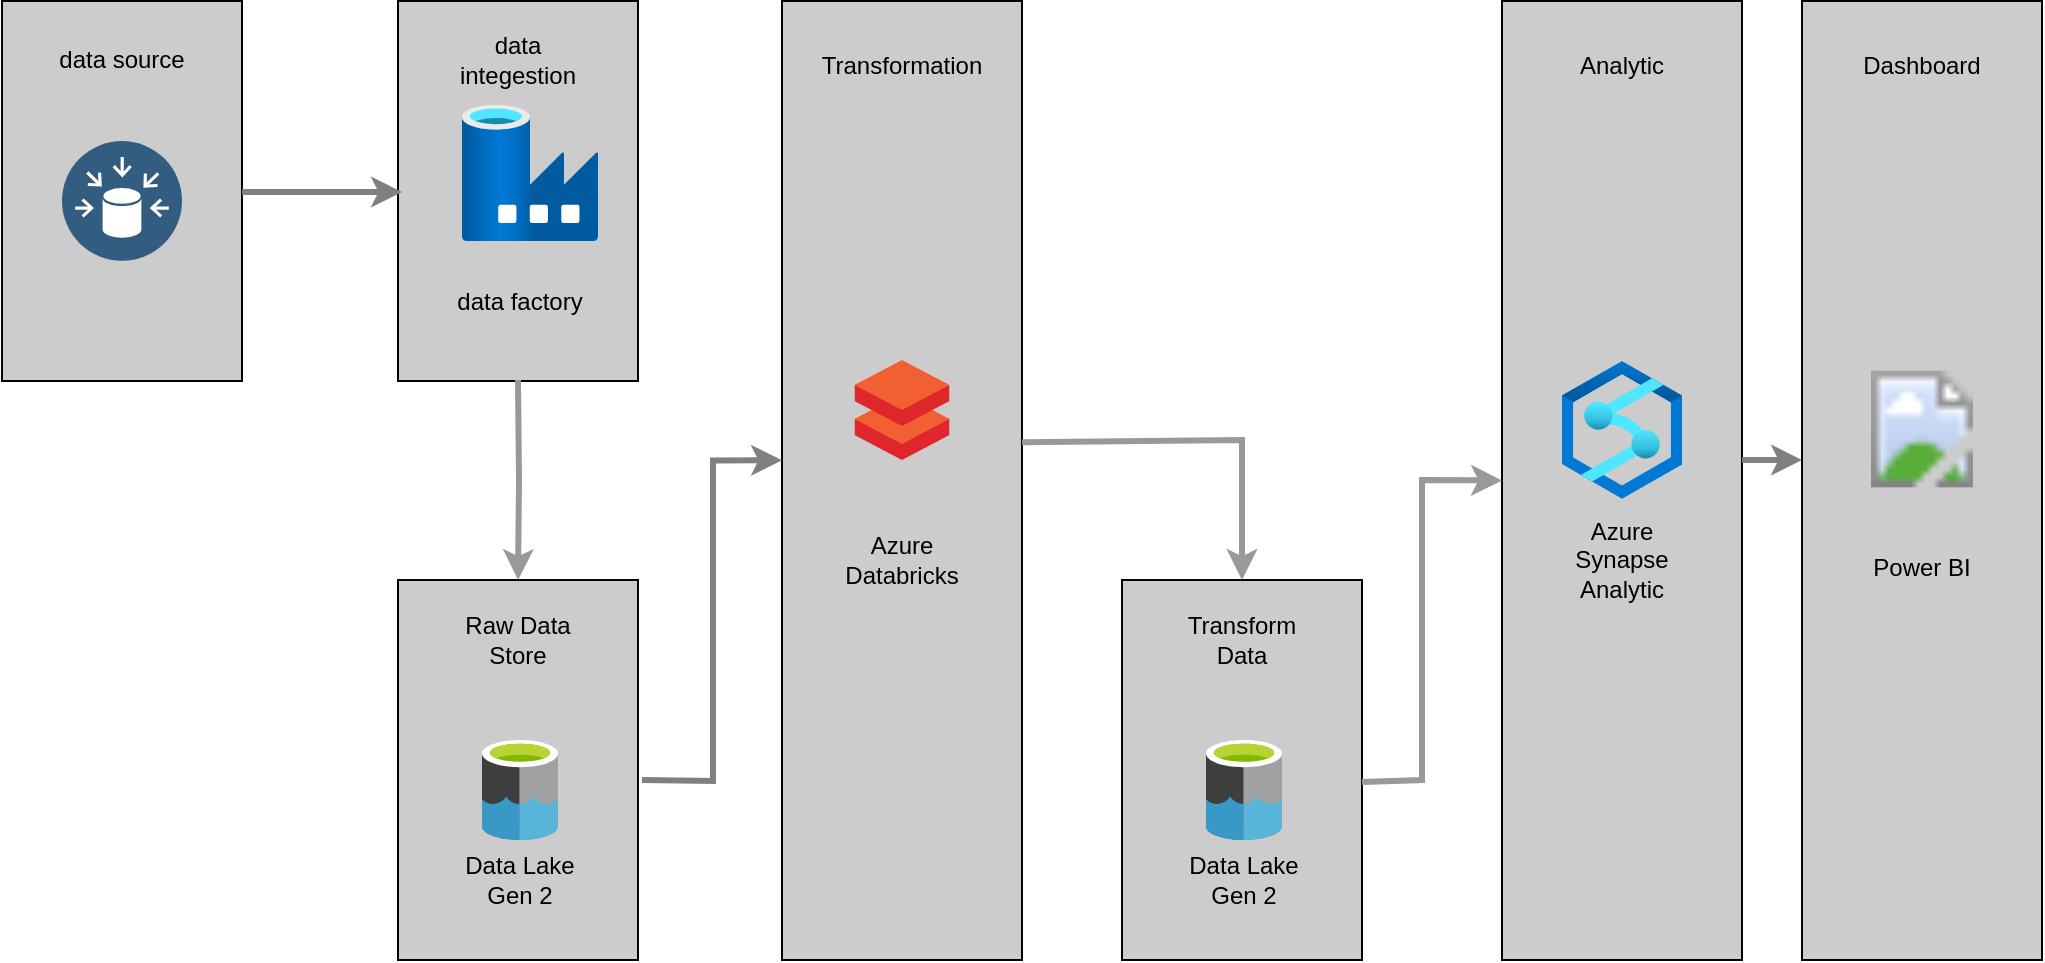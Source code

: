 <mxfile version="26.0.16">
  <diagram id="7gcUSTIZ7YSJ5vT40chW" name="Page-1">
    <mxGraphModel dx="1434" dy="738" grid="0" gridSize="10" guides="1" tooltips="1" connect="1" arrows="1" fold="1" page="1" pageScale="1" pageWidth="1169" pageHeight="827" math="0" shadow="0">
      <root>
        <mxCell id="0" />
        <mxCell id="1" parent="0" />
        <mxCell id="bG1ii8NIkGVzYORhIeiv-28" value="" style="rounded=0;whiteSpace=wrap;html=1;fillColor=#CCCCCC;" vertex="1" parent="1">
          <mxGeometry x="1030" y="150.5" width="120" height="479.5" as="geometry" />
        </mxCell>
        <mxCell id="bG1ii8NIkGVzYORhIeiv-13" value="" style="rounded=0;whiteSpace=wrap;html=1;fillColor=#CCCCCC;" vertex="1" parent="1">
          <mxGeometry x="520" y="150.5" width="120" height="479.5" as="geometry" />
        </mxCell>
        <mxCell id="bG1ii8NIkGVzYORhIeiv-9" value="" style="rounded=0;whiteSpace=wrap;html=1;fillColor=#CCCCCC;" vertex="1" parent="1">
          <mxGeometry x="328" y="440" width="120" height="190" as="geometry" />
        </mxCell>
        <mxCell id="bG1ii8NIkGVzYORhIeiv-7" value="" style="rounded=0;whiteSpace=wrap;html=1;fillColor=#CCCCCC;" vertex="1" parent="1">
          <mxGeometry x="328" y="150.5" width="120" height="190" as="geometry" />
        </mxCell>
        <mxCell id="bG1ii8NIkGVzYORhIeiv-6" value="" style="rounded=0;whiteSpace=wrap;html=1;fillColor=#CCCCCC;" vertex="1" parent="1">
          <mxGeometry x="130" y="150.5" width="120" height="190" as="geometry" />
        </mxCell>
        <mxCell id="SZY12_XKgGBlkoAp8IEY-12" style="edgeStyle=orthogonalEdgeStyle;rounded=0;orthogonalLoop=1;jettySize=auto;html=1;strokeColor=#808080;strokeWidth=3;" parent="1" edge="1">
          <mxGeometry relative="1" as="geometry">
            <mxPoint x="250" y="246" as="sourcePoint" />
            <mxPoint x="330" y="246" as="targetPoint" />
          </mxGeometry>
        </mxCell>
        <mxCell id="SZY12_XKgGBlkoAp8IEY-14" style="edgeStyle=orthogonalEdgeStyle;rounded=0;orthogonalLoop=1;jettySize=auto;html=1;entryX=0;entryY=0.479;entryDx=0;entryDy=0;entryPerimeter=0;strokeColor=#808080;strokeWidth=3;" parent="1" target="bG1ii8NIkGVzYORhIeiv-13" edge="1">
          <mxGeometry relative="1" as="geometry">
            <mxPoint x="450" y="540" as="sourcePoint" />
            <mxPoint x="881.65" y="235.15" as="targetPoint" />
          </mxGeometry>
        </mxCell>
        <mxCell id="SZY12_XKgGBlkoAp8IEY-2" value="" style="aspect=fixed;html=1;perimeter=none;align=center;shadow=0;dashed=0;image;fontSize=12;image=img/lib/mscae/Databricks.svg;" parent="1" vertex="1">
          <mxGeometry x="556.25" y="330" width="47.5" height="50" as="geometry" />
        </mxCell>
        <mxCell id="bG1ii8NIkGVzYORhIeiv-1" value="" style="image;aspect=fixed;perimeter=ellipsePerimeter;html=1;align=center;shadow=0;dashed=0;fontColor=#4277BB;labelBackgroundColor=default;fontSize=12;spacingTop=3;image=img/lib/ibm/data/data_sources.svg;" vertex="1" parent="1">
          <mxGeometry x="160" y="220.5" width="60" height="60" as="geometry" />
        </mxCell>
        <mxCell id="bG1ii8NIkGVzYORhIeiv-2" value="data source" style="whiteSpace=wrap;html=1;strokeColor=none;opacity=0;" vertex="1" parent="1">
          <mxGeometry x="150" y="160" width="80" height="40" as="geometry" />
        </mxCell>
        <mxCell id="bG1ii8NIkGVzYORhIeiv-3" value="" style="image;aspect=fixed;html=1;points=[];align=center;fontSize=12;image=img/lib/azure2/databases/Data_Factory.svg;" vertex="1" parent="1">
          <mxGeometry x="360" y="202.5" width="68" height="68" as="geometry" />
        </mxCell>
        <mxCell id="bG1ii8NIkGVzYORhIeiv-4" value="" style="image;sketch=0;aspect=fixed;html=1;points=[];align=center;fontSize=12;image=img/lib/mscae/Data_Lake.svg;" vertex="1" parent="1">
          <mxGeometry x="370" y="520" width="38" height="50" as="geometry" />
        </mxCell>
        <mxCell id="bG1ii8NIkGVzYORhIeiv-12" style="edgeStyle=orthogonalEdgeStyle;rounded=0;orthogonalLoop=1;jettySize=auto;html=1;entryX=0.5;entryY=0;entryDx=0;entryDy=0;strokeWidth=3;strokeColor=#999999;" edge="1" parent="1" target="bG1ii8NIkGVzYORhIeiv-9">
          <mxGeometry relative="1" as="geometry">
            <mxPoint x="388" y="340" as="sourcePoint" />
          </mxGeometry>
        </mxCell>
        <mxCell id="bG1ii8NIkGVzYORhIeiv-5" value="data factory" style="whiteSpace=wrap;html=1;strokeColor=none;opacity=0;" vertex="1" parent="1">
          <mxGeometry x="349" y="280.5" width="80" height="40" as="geometry" />
        </mxCell>
        <mxCell id="bG1ii8NIkGVzYORhIeiv-8" value="data integestion" style="whiteSpace=wrap;html=1;strokeColor=none;opacity=0;" vertex="1" parent="1">
          <mxGeometry x="348" y="160" width="80" height="40" as="geometry" />
        </mxCell>
        <mxCell id="bG1ii8NIkGVzYORhIeiv-10" value="Data Lake Gen 2" style="whiteSpace=wrap;html=1;strokeColor=none;opacity=0;" vertex="1" parent="1">
          <mxGeometry x="349" y="570" width="80" height="40" as="geometry" />
        </mxCell>
        <mxCell id="bG1ii8NIkGVzYORhIeiv-11" value="Raw Data Store" style="whiteSpace=wrap;html=1;strokeColor=none;opacity=0;" vertex="1" parent="1">
          <mxGeometry x="348" y="449.5" width="80" height="40" as="geometry" />
        </mxCell>
        <mxCell id="bG1ii8NIkGVzYORhIeiv-14" value="Azure Databricks" style="whiteSpace=wrap;html=1;strokeColor=none;opacity=0;" vertex="1" parent="1">
          <mxGeometry x="540" y="409.5" width="80" height="40" as="geometry" />
        </mxCell>
        <mxCell id="bG1ii8NIkGVzYORhIeiv-15" value="Transformation" style="whiteSpace=wrap;html=1;strokeColor=none;opacity=0;" vertex="1" parent="1">
          <mxGeometry x="540" y="162.5" width="80" height="40" as="geometry" />
        </mxCell>
        <mxCell id="bG1ii8NIkGVzYORhIeiv-16" value="" style="rounded=0;whiteSpace=wrap;html=1;fillColor=#CCCCCC;" vertex="1" parent="1">
          <mxGeometry x="690" y="440" width="120" height="190" as="geometry" />
        </mxCell>
        <mxCell id="bG1ii8NIkGVzYORhIeiv-17" value="" style="image;sketch=0;aspect=fixed;html=1;points=[];align=center;fontSize=12;image=img/lib/mscae/Data_Lake.svg;" vertex="1" parent="1">
          <mxGeometry x="732" y="520" width="38" height="50" as="geometry" />
        </mxCell>
        <mxCell id="bG1ii8NIkGVzYORhIeiv-18" value="Data Lake Gen 2" style="whiteSpace=wrap;html=1;strokeColor=none;opacity=0;" vertex="1" parent="1">
          <mxGeometry x="711" y="570" width="80" height="40" as="geometry" />
        </mxCell>
        <mxCell id="bG1ii8NIkGVzYORhIeiv-19" value="Transform Data" style="whiteSpace=wrap;html=1;strokeColor=none;opacity=0;" vertex="1" parent="1">
          <mxGeometry x="710" y="449.5" width="80" height="40" as="geometry" />
        </mxCell>
        <mxCell id="bG1ii8NIkGVzYORhIeiv-21" value="" style="endArrow=classic;html=1;rounded=0;entryX=0.5;entryY=0;entryDx=0;entryDy=0;exitX=1;exitY=0.46;exitDx=0;exitDy=0;exitPerimeter=0;strokeColor=#999999;strokeWidth=3;" edge="1" parent="1" source="bG1ii8NIkGVzYORhIeiv-13" target="bG1ii8NIkGVzYORhIeiv-16">
          <mxGeometry width="50" height="50" relative="1" as="geometry">
            <mxPoint x="560" y="410" as="sourcePoint" />
            <mxPoint x="610" y="360" as="targetPoint" />
            <Array as="points">
              <mxPoint x="750" y="370" />
            </Array>
          </mxGeometry>
        </mxCell>
        <mxCell id="bG1ii8NIkGVzYORhIeiv-22" value="" style="rounded=0;whiteSpace=wrap;html=1;fillColor=#CCCCCC;" vertex="1" parent="1">
          <mxGeometry x="880" y="150.5" width="120" height="479.5" as="geometry" />
        </mxCell>
        <mxCell id="bG1ii8NIkGVzYORhIeiv-25" value="Analytic" style="whiteSpace=wrap;html=1;strokeColor=none;opacity=0;" vertex="1" parent="1">
          <mxGeometry x="900" y="162.5" width="80" height="40" as="geometry" />
        </mxCell>
        <mxCell id="bG1ii8NIkGVzYORhIeiv-26" value="" style="image;aspect=fixed;html=1;points=[];align=center;fontSize=12;image=img/lib/azure2/databases/Azure_Synapse_Analytics.svg;" vertex="1" parent="1">
          <mxGeometry x="910" y="330.5" width="60" height="69" as="geometry" />
        </mxCell>
        <mxCell id="bG1ii8NIkGVzYORhIeiv-27" value="Azure Synapse Analytic" style="whiteSpace=wrap;html=1;strokeColor=none;opacity=0;" vertex="1" parent="1">
          <mxGeometry x="900" y="409.5" width="80" height="40" as="geometry" />
        </mxCell>
        <mxCell id="bG1ii8NIkGVzYORhIeiv-29" value="Dashboard" style="whiteSpace=wrap;html=1;strokeColor=none;opacity=0;" vertex="1" parent="1">
          <mxGeometry x="1050" y="162.5" width="80" height="40" as="geometry" />
        </mxCell>
        <mxCell id="bG1ii8NIkGVzYORhIeiv-30" value="" style="image;aspect=fixed;html=1;points=[];align=center;fontSize=12;image=img/lib/azure2/power_platform/PowerBI.svg;" vertex="1" parent="1">
          <mxGeometry x="1064.5" y="330.5" width="51" height="68" as="geometry" />
        </mxCell>
        <mxCell id="bG1ii8NIkGVzYORhIeiv-31" value="Power BI" style="whiteSpace=wrap;html=1;strokeColor=none;opacity=0;" vertex="1" parent="1">
          <mxGeometry x="1050" y="414" width="80" height="40" as="geometry" />
        </mxCell>
        <mxCell id="bG1ii8NIkGVzYORhIeiv-32" value="" style="endArrow=classic;html=1;rounded=0;exitX=1;exitY=0.46;exitDx=0;exitDy=0;exitPerimeter=0;strokeColor=#999999;strokeWidth=3;entryX=0;entryY=0.5;entryDx=0;entryDy=0;" edge="1" parent="1" target="bG1ii8NIkGVzYORhIeiv-22">
          <mxGeometry width="50" height="50" relative="1" as="geometry">
            <mxPoint x="810" y="541" as="sourcePoint" />
            <mxPoint x="920" y="610" as="targetPoint" />
            <Array as="points">
              <mxPoint x="840" y="540" />
              <mxPoint x="840" y="480" />
              <mxPoint x="840" y="390" />
            </Array>
          </mxGeometry>
        </mxCell>
        <mxCell id="bG1ii8NIkGVzYORhIeiv-33" style="edgeStyle=orthogonalEdgeStyle;rounded=0;orthogonalLoop=1;jettySize=auto;html=1;strokeColor=#808080;strokeWidth=3;" edge="1" parent="1">
          <mxGeometry relative="1" as="geometry">
            <mxPoint x="1000" y="380" as="sourcePoint" />
            <mxPoint x="1030" y="380" as="targetPoint" />
          </mxGeometry>
        </mxCell>
      </root>
    </mxGraphModel>
  </diagram>
</mxfile>
